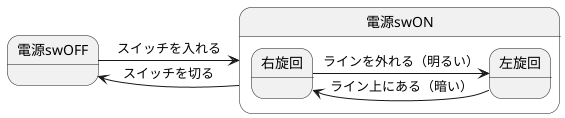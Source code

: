 @startuml 演習6-5-3
state 電源swON {
右旋回 -right-> 左旋回 :ラインを外れる（明るい）
左旋回 -right-> 右旋回 :ライン上にある（暗い）

}

電源swOFF -right-> 電源swON :スイッチを入れる
電源swOFF <-- 電源swON :スイッチを切る

@enduml